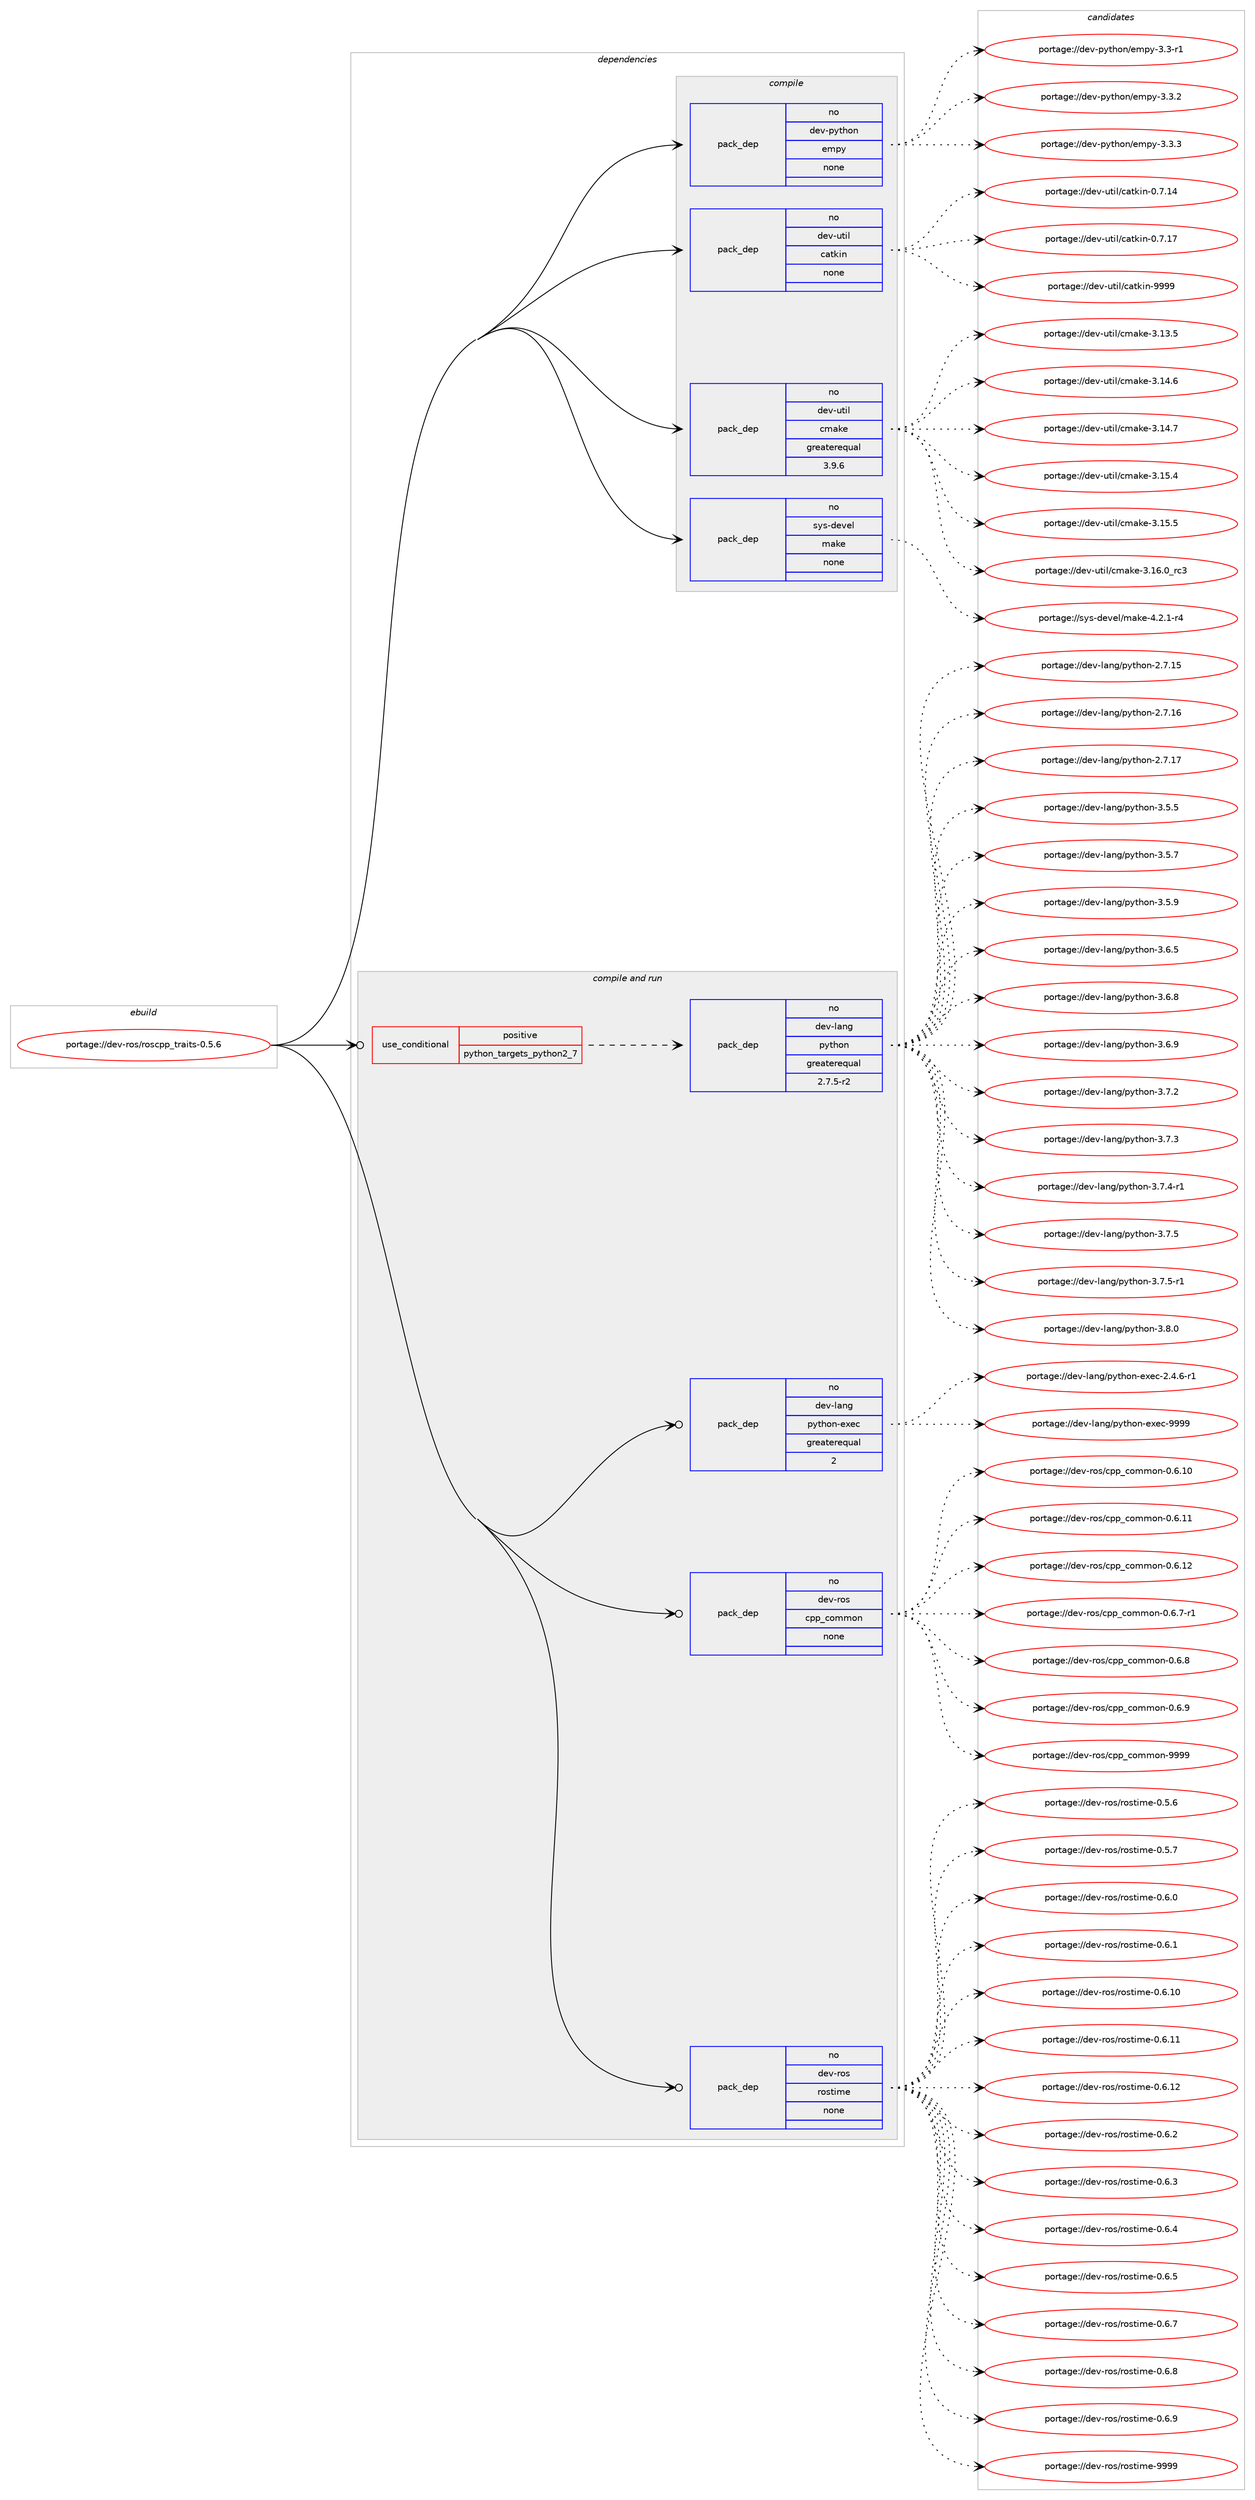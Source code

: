 digraph prolog {

# *************
# Graph options
# *************

newrank=true;
concentrate=true;
compound=true;
graph [rankdir=LR,fontname=Helvetica,fontsize=10,ranksep=1.5];#, ranksep=2.5, nodesep=0.2];
edge  [arrowhead=vee];
node  [fontname=Helvetica,fontsize=10];

# **********
# The ebuild
# **********

subgraph cluster_leftcol {
color=gray;
rank=same;
label=<<i>ebuild</i>>;
id [label="portage://dev-ros/roscpp_traits-0.5.6", color=red, width=4, href="../dev-ros/roscpp_traits-0.5.6.svg"];
}

# ****************
# The dependencies
# ****************

subgraph cluster_midcol {
color=gray;
label=<<i>dependencies</i>>;
subgraph cluster_compile {
fillcolor="#eeeeee";
style=filled;
label=<<i>compile</i>>;
subgraph pack148584 {
dependency195885 [label=<<TABLE BORDER="0" CELLBORDER="1" CELLSPACING="0" CELLPADDING="4" WIDTH="220"><TR><TD ROWSPAN="6" CELLPADDING="30">pack_dep</TD></TR><TR><TD WIDTH="110">no</TD></TR><TR><TD>dev-python</TD></TR><TR><TD>empy</TD></TR><TR><TD>none</TD></TR><TR><TD></TD></TR></TABLE>>, shape=none, color=blue];
}
id:e -> dependency195885:w [weight=20,style="solid",arrowhead="vee"];
subgraph pack148585 {
dependency195886 [label=<<TABLE BORDER="0" CELLBORDER="1" CELLSPACING="0" CELLPADDING="4" WIDTH="220"><TR><TD ROWSPAN="6" CELLPADDING="30">pack_dep</TD></TR><TR><TD WIDTH="110">no</TD></TR><TR><TD>dev-util</TD></TR><TR><TD>catkin</TD></TR><TR><TD>none</TD></TR><TR><TD></TD></TR></TABLE>>, shape=none, color=blue];
}
id:e -> dependency195886:w [weight=20,style="solid",arrowhead="vee"];
subgraph pack148586 {
dependency195887 [label=<<TABLE BORDER="0" CELLBORDER="1" CELLSPACING="0" CELLPADDING="4" WIDTH="220"><TR><TD ROWSPAN="6" CELLPADDING="30">pack_dep</TD></TR><TR><TD WIDTH="110">no</TD></TR><TR><TD>dev-util</TD></TR><TR><TD>cmake</TD></TR><TR><TD>greaterequal</TD></TR><TR><TD>3.9.6</TD></TR></TABLE>>, shape=none, color=blue];
}
id:e -> dependency195887:w [weight=20,style="solid",arrowhead="vee"];
subgraph pack148587 {
dependency195888 [label=<<TABLE BORDER="0" CELLBORDER="1" CELLSPACING="0" CELLPADDING="4" WIDTH="220"><TR><TD ROWSPAN="6" CELLPADDING="30">pack_dep</TD></TR><TR><TD WIDTH="110">no</TD></TR><TR><TD>sys-devel</TD></TR><TR><TD>make</TD></TR><TR><TD>none</TD></TR><TR><TD></TD></TR></TABLE>>, shape=none, color=blue];
}
id:e -> dependency195888:w [weight=20,style="solid",arrowhead="vee"];
}
subgraph cluster_compileandrun {
fillcolor="#eeeeee";
style=filled;
label=<<i>compile and run</i>>;
subgraph cond43873 {
dependency195889 [label=<<TABLE BORDER="0" CELLBORDER="1" CELLSPACING="0" CELLPADDING="4"><TR><TD ROWSPAN="3" CELLPADDING="10">use_conditional</TD></TR><TR><TD>positive</TD></TR><TR><TD>python_targets_python2_7</TD></TR></TABLE>>, shape=none, color=red];
subgraph pack148588 {
dependency195890 [label=<<TABLE BORDER="0" CELLBORDER="1" CELLSPACING="0" CELLPADDING="4" WIDTH="220"><TR><TD ROWSPAN="6" CELLPADDING="30">pack_dep</TD></TR><TR><TD WIDTH="110">no</TD></TR><TR><TD>dev-lang</TD></TR><TR><TD>python</TD></TR><TR><TD>greaterequal</TD></TR><TR><TD>2.7.5-r2</TD></TR></TABLE>>, shape=none, color=blue];
}
dependency195889:e -> dependency195890:w [weight=20,style="dashed",arrowhead="vee"];
}
id:e -> dependency195889:w [weight=20,style="solid",arrowhead="odotvee"];
subgraph pack148589 {
dependency195891 [label=<<TABLE BORDER="0" CELLBORDER="1" CELLSPACING="0" CELLPADDING="4" WIDTH="220"><TR><TD ROWSPAN="6" CELLPADDING="30">pack_dep</TD></TR><TR><TD WIDTH="110">no</TD></TR><TR><TD>dev-lang</TD></TR><TR><TD>python-exec</TD></TR><TR><TD>greaterequal</TD></TR><TR><TD>2</TD></TR></TABLE>>, shape=none, color=blue];
}
id:e -> dependency195891:w [weight=20,style="solid",arrowhead="odotvee"];
subgraph pack148590 {
dependency195892 [label=<<TABLE BORDER="0" CELLBORDER="1" CELLSPACING="0" CELLPADDING="4" WIDTH="220"><TR><TD ROWSPAN="6" CELLPADDING="30">pack_dep</TD></TR><TR><TD WIDTH="110">no</TD></TR><TR><TD>dev-ros</TD></TR><TR><TD>cpp_common</TD></TR><TR><TD>none</TD></TR><TR><TD></TD></TR></TABLE>>, shape=none, color=blue];
}
id:e -> dependency195892:w [weight=20,style="solid",arrowhead="odotvee"];
subgraph pack148591 {
dependency195893 [label=<<TABLE BORDER="0" CELLBORDER="1" CELLSPACING="0" CELLPADDING="4" WIDTH="220"><TR><TD ROWSPAN="6" CELLPADDING="30">pack_dep</TD></TR><TR><TD WIDTH="110">no</TD></TR><TR><TD>dev-ros</TD></TR><TR><TD>rostime</TD></TR><TR><TD>none</TD></TR><TR><TD></TD></TR></TABLE>>, shape=none, color=blue];
}
id:e -> dependency195893:w [weight=20,style="solid",arrowhead="odotvee"];
}
subgraph cluster_run {
fillcolor="#eeeeee";
style=filled;
label=<<i>run</i>>;
}
}

# **************
# The candidates
# **************

subgraph cluster_choices {
rank=same;
color=gray;
label=<<i>candidates</i>>;

subgraph choice148584 {
color=black;
nodesep=1;
choiceportage1001011184511212111610411111047101109112121455146514511449 [label="portage://dev-python/empy-3.3-r1", color=red, width=4,href="../dev-python/empy-3.3-r1.svg"];
choiceportage1001011184511212111610411111047101109112121455146514650 [label="portage://dev-python/empy-3.3.2", color=red, width=4,href="../dev-python/empy-3.3.2.svg"];
choiceportage1001011184511212111610411111047101109112121455146514651 [label="portage://dev-python/empy-3.3.3", color=red, width=4,href="../dev-python/empy-3.3.3.svg"];
dependency195885:e -> choiceportage1001011184511212111610411111047101109112121455146514511449:w [style=dotted,weight="100"];
dependency195885:e -> choiceportage1001011184511212111610411111047101109112121455146514650:w [style=dotted,weight="100"];
dependency195885:e -> choiceportage1001011184511212111610411111047101109112121455146514651:w [style=dotted,weight="100"];
}
subgraph choice148585 {
color=black;
nodesep=1;
choiceportage1001011184511711610510847999711610710511045484655464952 [label="portage://dev-util/catkin-0.7.14", color=red, width=4,href="../dev-util/catkin-0.7.14.svg"];
choiceportage1001011184511711610510847999711610710511045484655464955 [label="portage://dev-util/catkin-0.7.17", color=red, width=4,href="../dev-util/catkin-0.7.17.svg"];
choiceportage100101118451171161051084799971161071051104557575757 [label="portage://dev-util/catkin-9999", color=red, width=4,href="../dev-util/catkin-9999.svg"];
dependency195886:e -> choiceportage1001011184511711610510847999711610710511045484655464952:w [style=dotted,weight="100"];
dependency195886:e -> choiceportage1001011184511711610510847999711610710511045484655464955:w [style=dotted,weight="100"];
dependency195886:e -> choiceportage100101118451171161051084799971161071051104557575757:w [style=dotted,weight="100"];
}
subgraph choice148586 {
color=black;
nodesep=1;
choiceportage1001011184511711610510847991099710710145514649514653 [label="portage://dev-util/cmake-3.13.5", color=red, width=4,href="../dev-util/cmake-3.13.5.svg"];
choiceportage1001011184511711610510847991099710710145514649524654 [label="portage://dev-util/cmake-3.14.6", color=red, width=4,href="../dev-util/cmake-3.14.6.svg"];
choiceportage1001011184511711610510847991099710710145514649524655 [label="portage://dev-util/cmake-3.14.7", color=red, width=4,href="../dev-util/cmake-3.14.7.svg"];
choiceportage1001011184511711610510847991099710710145514649534652 [label="portage://dev-util/cmake-3.15.4", color=red, width=4,href="../dev-util/cmake-3.15.4.svg"];
choiceportage1001011184511711610510847991099710710145514649534653 [label="portage://dev-util/cmake-3.15.5", color=red, width=4,href="../dev-util/cmake-3.15.5.svg"];
choiceportage1001011184511711610510847991099710710145514649544648951149951 [label="portage://dev-util/cmake-3.16.0_rc3", color=red, width=4,href="../dev-util/cmake-3.16.0_rc3.svg"];
dependency195887:e -> choiceportage1001011184511711610510847991099710710145514649514653:w [style=dotted,weight="100"];
dependency195887:e -> choiceportage1001011184511711610510847991099710710145514649524654:w [style=dotted,weight="100"];
dependency195887:e -> choiceportage1001011184511711610510847991099710710145514649524655:w [style=dotted,weight="100"];
dependency195887:e -> choiceportage1001011184511711610510847991099710710145514649534652:w [style=dotted,weight="100"];
dependency195887:e -> choiceportage1001011184511711610510847991099710710145514649534653:w [style=dotted,weight="100"];
dependency195887:e -> choiceportage1001011184511711610510847991099710710145514649544648951149951:w [style=dotted,weight="100"];
}
subgraph choice148587 {
color=black;
nodesep=1;
choiceportage1151211154510010111810110847109971071014552465046494511452 [label="portage://sys-devel/make-4.2.1-r4", color=red, width=4,href="../sys-devel/make-4.2.1-r4.svg"];
dependency195888:e -> choiceportage1151211154510010111810110847109971071014552465046494511452:w [style=dotted,weight="100"];
}
subgraph choice148588 {
color=black;
nodesep=1;
choiceportage10010111845108971101034711212111610411111045504655464953 [label="portage://dev-lang/python-2.7.15", color=red, width=4,href="../dev-lang/python-2.7.15.svg"];
choiceportage10010111845108971101034711212111610411111045504655464954 [label="portage://dev-lang/python-2.7.16", color=red, width=4,href="../dev-lang/python-2.7.16.svg"];
choiceportage10010111845108971101034711212111610411111045504655464955 [label="portage://dev-lang/python-2.7.17", color=red, width=4,href="../dev-lang/python-2.7.17.svg"];
choiceportage100101118451089711010347112121116104111110455146534653 [label="portage://dev-lang/python-3.5.5", color=red, width=4,href="../dev-lang/python-3.5.5.svg"];
choiceportage100101118451089711010347112121116104111110455146534655 [label="portage://dev-lang/python-3.5.7", color=red, width=4,href="../dev-lang/python-3.5.7.svg"];
choiceportage100101118451089711010347112121116104111110455146534657 [label="portage://dev-lang/python-3.5.9", color=red, width=4,href="../dev-lang/python-3.5.9.svg"];
choiceportage100101118451089711010347112121116104111110455146544653 [label="portage://dev-lang/python-3.6.5", color=red, width=4,href="../dev-lang/python-3.6.5.svg"];
choiceportage100101118451089711010347112121116104111110455146544656 [label="portage://dev-lang/python-3.6.8", color=red, width=4,href="../dev-lang/python-3.6.8.svg"];
choiceportage100101118451089711010347112121116104111110455146544657 [label="portage://dev-lang/python-3.6.9", color=red, width=4,href="../dev-lang/python-3.6.9.svg"];
choiceportage100101118451089711010347112121116104111110455146554650 [label="portage://dev-lang/python-3.7.2", color=red, width=4,href="../dev-lang/python-3.7.2.svg"];
choiceportage100101118451089711010347112121116104111110455146554651 [label="portage://dev-lang/python-3.7.3", color=red, width=4,href="../dev-lang/python-3.7.3.svg"];
choiceportage1001011184510897110103471121211161041111104551465546524511449 [label="portage://dev-lang/python-3.7.4-r1", color=red, width=4,href="../dev-lang/python-3.7.4-r1.svg"];
choiceportage100101118451089711010347112121116104111110455146554653 [label="portage://dev-lang/python-3.7.5", color=red, width=4,href="../dev-lang/python-3.7.5.svg"];
choiceportage1001011184510897110103471121211161041111104551465546534511449 [label="portage://dev-lang/python-3.7.5-r1", color=red, width=4,href="../dev-lang/python-3.7.5-r1.svg"];
choiceportage100101118451089711010347112121116104111110455146564648 [label="portage://dev-lang/python-3.8.0", color=red, width=4,href="../dev-lang/python-3.8.0.svg"];
dependency195890:e -> choiceportage10010111845108971101034711212111610411111045504655464953:w [style=dotted,weight="100"];
dependency195890:e -> choiceportage10010111845108971101034711212111610411111045504655464954:w [style=dotted,weight="100"];
dependency195890:e -> choiceportage10010111845108971101034711212111610411111045504655464955:w [style=dotted,weight="100"];
dependency195890:e -> choiceportage100101118451089711010347112121116104111110455146534653:w [style=dotted,weight="100"];
dependency195890:e -> choiceportage100101118451089711010347112121116104111110455146534655:w [style=dotted,weight="100"];
dependency195890:e -> choiceportage100101118451089711010347112121116104111110455146534657:w [style=dotted,weight="100"];
dependency195890:e -> choiceportage100101118451089711010347112121116104111110455146544653:w [style=dotted,weight="100"];
dependency195890:e -> choiceportage100101118451089711010347112121116104111110455146544656:w [style=dotted,weight="100"];
dependency195890:e -> choiceportage100101118451089711010347112121116104111110455146544657:w [style=dotted,weight="100"];
dependency195890:e -> choiceportage100101118451089711010347112121116104111110455146554650:w [style=dotted,weight="100"];
dependency195890:e -> choiceportage100101118451089711010347112121116104111110455146554651:w [style=dotted,weight="100"];
dependency195890:e -> choiceportage1001011184510897110103471121211161041111104551465546524511449:w [style=dotted,weight="100"];
dependency195890:e -> choiceportage100101118451089711010347112121116104111110455146554653:w [style=dotted,weight="100"];
dependency195890:e -> choiceportage1001011184510897110103471121211161041111104551465546534511449:w [style=dotted,weight="100"];
dependency195890:e -> choiceportage100101118451089711010347112121116104111110455146564648:w [style=dotted,weight="100"];
}
subgraph choice148589 {
color=black;
nodesep=1;
choiceportage10010111845108971101034711212111610411111045101120101994550465246544511449 [label="portage://dev-lang/python-exec-2.4.6-r1", color=red, width=4,href="../dev-lang/python-exec-2.4.6-r1.svg"];
choiceportage10010111845108971101034711212111610411111045101120101994557575757 [label="portage://dev-lang/python-exec-9999", color=red, width=4,href="../dev-lang/python-exec-9999.svg"];
dependency195891:e -> choiceportage10010111845108971101034711212111610411111045101120101994550465246544511449:w [style=dotted,weight="100"];
dependency195891:e -> choiceportage10010111845108971101034711212111610411111045101120101994557575757:w [style=dotted,weight="100"];
}
subgraph choice148590 {
color=black;
nodesep=1;
choiceportage100101118451141111154799112112959911110910911111045484654464948 [label="portage://dev-ros/cpp_common-0.6.10", color=red, width=4,href="../dev-ros/cpp_common-0.6.10.svg"];
choiceportage100101118451141111154799112112959911110910911111045484654464949 [label="portage://dev-ros/cpp_common-0.6.11", color=red, width=4,href="../dev-ros/cpp_common-0.6.11.svg"];
choiceportage100101118451141111154799112112959911110910911111045484654464950 [label="portage://dev-ros/cpp_common-0.6.12", color=red, width=4,href="../dev-ros/cpp_common-0.6.12.svg"];
choiceportage10010111845114111115479911211295991111091091111104548465446554511449 [label="portage://dev-ros/cpp_common-0.6.7-r1", color=red, width=4,href="../dev-ros/cpp_common-0.6.7-r1.svg"];
choiceportage1001011184511411111547991121129599111109109111110454846544656 [label="portage://dev-ros/cpp_common-0.6.8", color=red, width=4,href="../dev-ros/cpp_common-0.6.8.svg"];
choiceportage1001011184511411111547991121129599111109109111110454846544657 [label="portage://dev-ros/cpp_common-0.6.9", color=red, width=4,href="../dev-ros/cpp_common-0.6.9.svg"];
choiceportage10010111845114111115479911211295991111091091111104557575757 [label="portage://dev-ros/cpp_common-9999", color=red, width=4,href="../dev-ros/cpp_common-9999.svg"];
dependency195892:e -> choiceportage100101118451141111154799112112959911110910911111045484654464948:w [style=dotted,weight="100"];
dependency195892:e -> choiceportage100101118451141111154799112112959911110910911111045484654464949:w [style=dotted,weight="100"];
dependency195892:e -> choiceportage100101118451141111154799112112959911110910911111045484654464950:w [style=dotted,weight="100"];
dependency195892:e -> choiceportage10010111845114111115479911211295991111091091111104548465446554511449:w [style=dotted,weight="100"];
dependency195892:e -> choiceportage1001011184511411111547991121129599111109109111110454846544656:w [style=dotted,weight="100"];
dependency195892:e -> choiceportage1001011184511411111547991121129599111109109111110454846544657:w [style=dotted,weight="100"];
dependency195892:e -> choiceportage10010111845114111115479911211295991111091091111104557575757:w [style=dotted,weight="100"];
}
subgraph choice148591 {
color=black;
nodesep=1;
choiceportage1001011184511411111547114111115116105109101454846534654 [label="portage://dev-ros/rostime-0.5.6", color=red, width=4,href="../dev-ros/rostime-0.5.6.svg"];
choiceportage1001011184511411111547114111115116105109101454846534655 [label="portage://dev-ros/rostime-0.5.7", color=red, width=4,href="../dev-ros/rostime-0.5.7.svg"];
choiceportage1001011184511411111547114111115116105109101454846544648 [label="portage://dev-ros/rostime-0.6.0", color=red, width=4,href="../dev-ros/rostime-0.6.0.svg"];
choiceportage1001011184511411111547114111115116105109101454846544649 [label="portage://dev-ros/rostime-0.6.1", color=red, width=4,href="../dev-ros/rostime-0.6.1.svg"];
choiceportage100101118451141111154711411111511610510910145484654464948 [label="portage://dev-ros/rostime-0.6.10", color=red, width=4,href="../dev-ros/rostime-0.6.10.svg"];
choiceportage100101118451141111154711411111511610510910145484654464949 [label="portage://dev-ros/rostime-0.6.11", color=red, width=4,href="../dev-ros/rostime-0.6.11.svg"];
choiceportage100101118451141111154711411111511610510910145484654464950 [label="portage://dev-ros/rostime-0.6.12", color=red, width=4,href="../dev-ros/rostime-0.6.12.svg"];
choiceportage1001011184511411111547114111115116105109101454846544650 [label="portage://dev-ros/rostime-0.6.2", color=red, width=4,href="../dev-ros/rostime-0.6.2.svg"];
choiceportage1001011184511411111547114111115116105109101454846544651 [label="portage://dev-ros/rostime-0.6.3", color=red, width=4,href="../dev-ros/rostime-0.6.3.svg"];
choiceportage1001011184511411111547114111115116105109101454846544652 [label="portage://dev-ros/rostime-0.6.4", color=red, width=4,href="../dev-ros/rostime-0.6.4.svg"];
choiceportage1001011184511411111547114111115116105109101454846544653 [label="portage://dev-ros/rostime-0.6.5", color=red, width=4,href="../dev-ros/rostime-0.6.5.svg"];
choiceportage1001011184511411111547114111115116105109101454846544655 [label="portage://dev-ros/rostime-0.6.7", color=red, width=4,href="../dev-ros/rostime-0.6.7.svg"];
choiceportage1001011184511411111547114111115116105109101454846544656 [label="portage://dev-ros/rostime-0.6.8", color=red, width=4,href="../dev-ros/rostime-0.6.8.svg"];
choiceportage1001011184511411111547114111115116105109101454846544657 [label="portage://dev-ros/rostime-0.6.9", color=red, width=4,href="../dev-ros/rostime-0.6.9.svg"];
choiceportage10010111845114111115471141111151161051091014557575757 [label="portage://dev-ros/rostime-9999", color=red, width=4,href="../dev-ros/rostime-9999.svg"];
dependency195893:e -> choiceportage1001011184511411111547114111115116105109101454846534654:w [style=dotted,weight="100"];
dependency195893:e -> choiceportage1001011184511411111547114111115116105109101454846534655:w [style=dotted,weight="100"];
dependency195893:e -> choiceportage1001011184511411111547114111115116105109101454846544648:w [style=dotted,weight="100"];
dependency195893:e -> choiceportage1001011184511411111547114111115116105109101454846544649:w [style=dotted,weight="100"];
dependency195893:e -> choiceportage100101118451141111154711411111511610510910145484654464948:w [style=dotted,weight="100"];
dependency195893:e -> choiceportage100101118451141111154711411111511610510910145484654464949:w [style=dotted,weight="100"];
dependency195893:e -> choiceportage100101118451141111154711411111511610510910145484654464950:w [style=dotted,weight="100"];
dependency195893:e -> choiceportage1001011184511411111547114111115116105109101454846544650:w [style=dotted,weight="100"];
dependency195893:e -> choiceportage1001011184511411111547114111115116105109101454846544651:w [style=dotted,weight="100"];
dependency195893:e -> choiceportage1001011184511411111547114111115116105109101454846544652:w [style=dotted,weight="100"];
dependency195893:e -> choiceportage1001011184511411111547114111115116105109101454846544653:w [style=dotted,weight="100"];
dependency195893:e -> choiceportage1001011184511411111547114111115116105109101454846544655:w [style=dotted,weight="100"];
dependency195893:e -> choiceportage1001011184511411111547114111115116105109101454846544656:w [style=dotted,weight="100"];
dependency195893:e -> choiceportage1001011184511411111547114111115116105109101454846544657:w [style=dotted,weight="100"];
dependency195893:e -> choiceportage10010111845114111115471141111151161051091014557575757:w [style=dotted,weight="100"];
}
}

}
